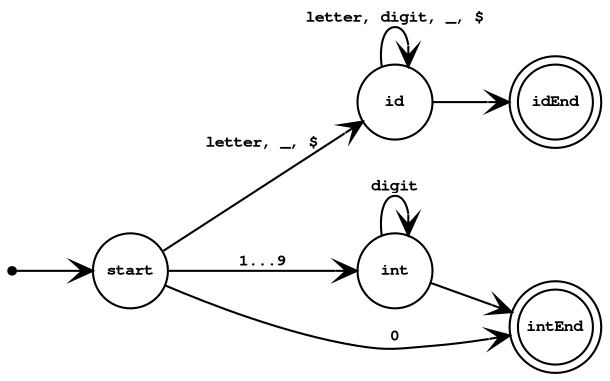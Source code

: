 digraph G {
 rankdir=LR;
 margin="0,0";
 node [fontname="Courier Bold",fontsize=8,shape=circle,fixedsize=true];
 edge [fontname="Courier Bold",fontsize=8,arrowhead="vee"]; 

 n1[label="",shape=point];
 n2[label="start"];
 n1->n2;

 n3[label="id"];
 n4[label="int"];
 n2->n3[label="letter, _, $"];
 n2->n4[label="1...9"];
 
 n3->n3[label="letter, digit, _, $"];
 n4->n4[label="digit"];

 n5[shape=doublecircle, label="idEnd"];
 n6[shape=doublecircle, label="intEnd"];
 n3->n5;
 n4->n6;
 n2->n6[label="0"];
}

